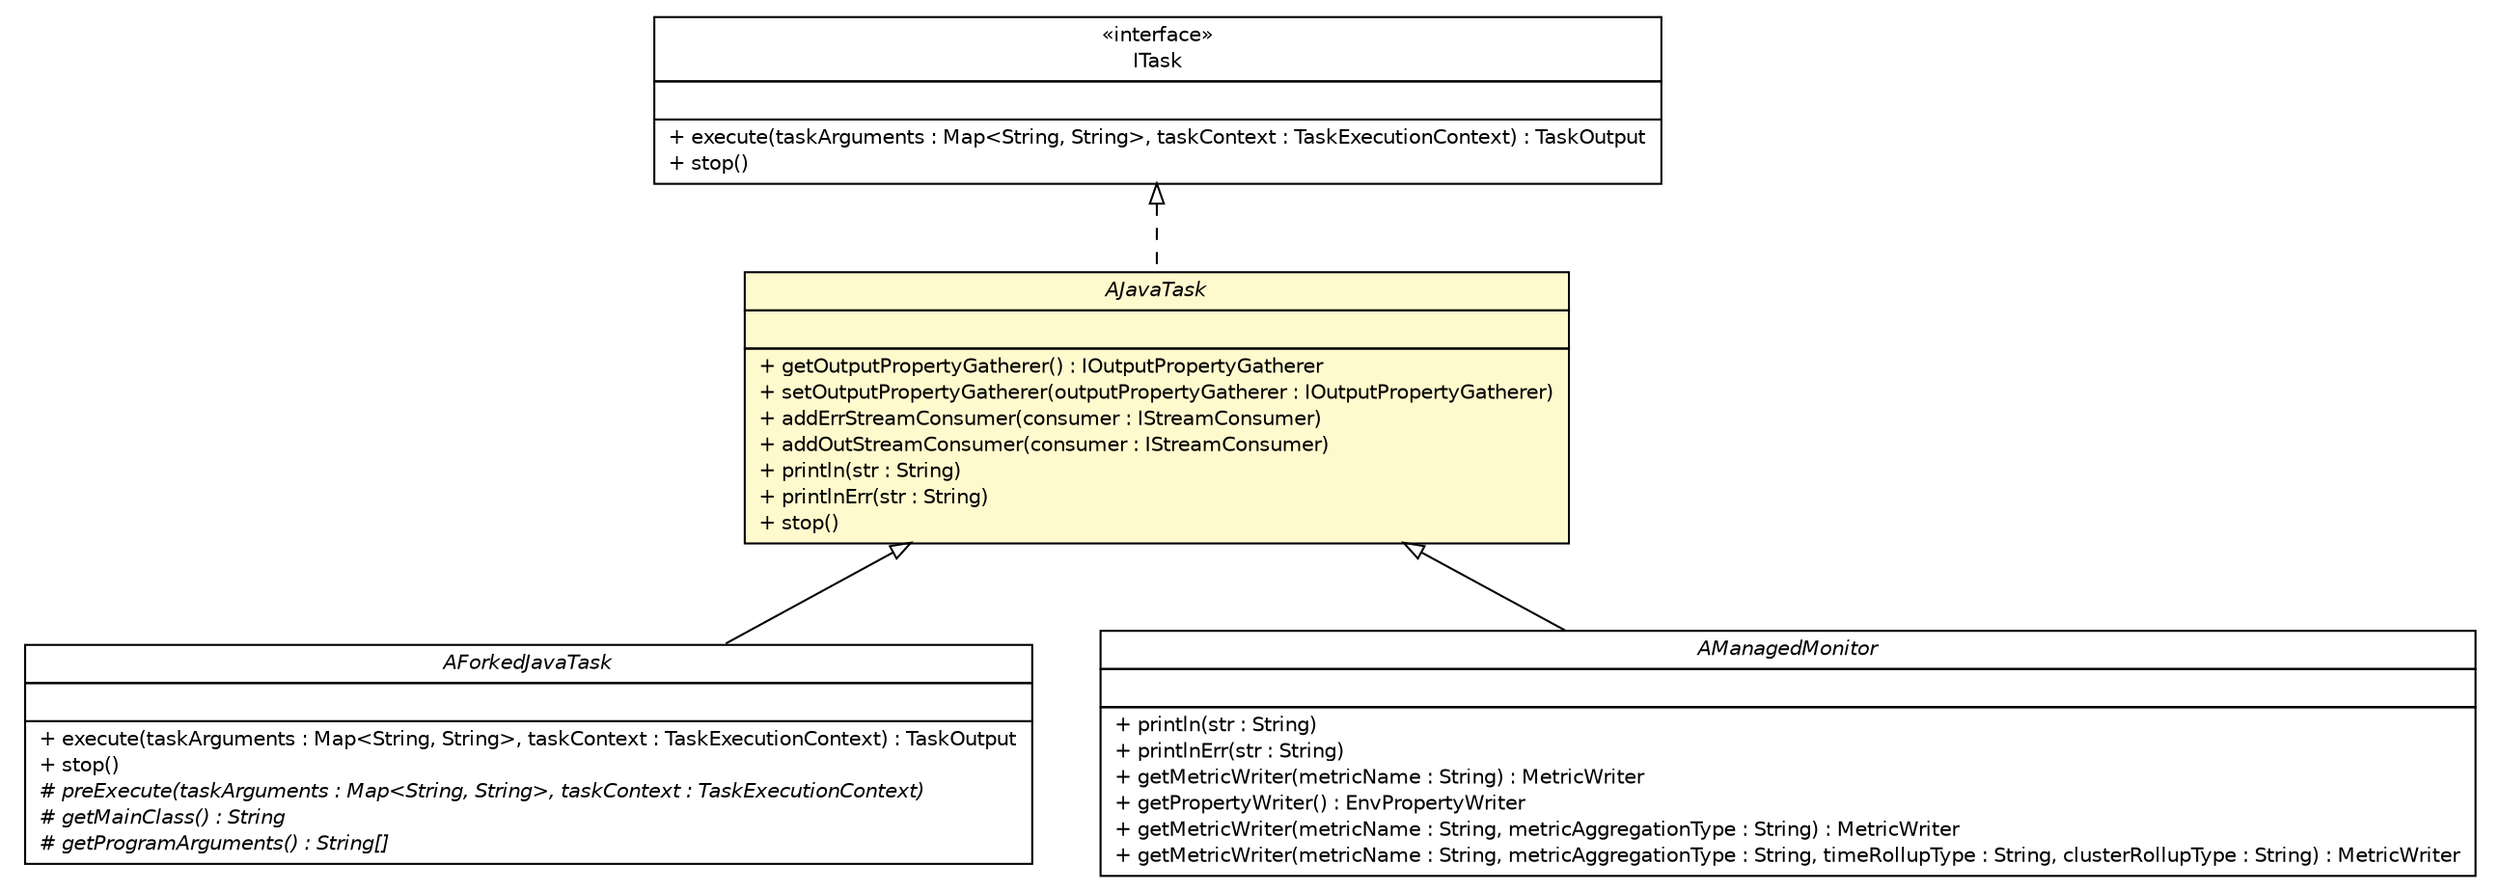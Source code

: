 #!/usr/local/bin/dot
#
# Class diagram 
# Generated by UMLGraph version 5.4 (http://www.umlgraph.org/)
#

digraph G {
	edge [fontname="Helvetica",fontsize=10,labelfontname="Helvetica",labelfontsize=10];
	node [fontname="Helvetica",fontsize=10,shape=plaintext];
	nodesep=0.25;
	ranksep=0.5;
	// com.singularity.ee.agent.systemagent.api.AForkedJavaTask
	c57 [label=<<table title="com.singularity.ee.agent.systemagent.api.AForkedJavaTask" border="0" cellborder="1" cellspacing="0" cellpadding="2" port="p" href="./AForkedJavaTask.html">
		<tr><td><table border="0" cellspacing="0" cellpadding="1">
<tr><td align="center" balign="center"><font face="Helvetica-Oblique"> AForkedJavaTask </font></td></tr>
		</table></td></tr>
		<tr><td><table border="0" cellspacing="0" cellpadding="1">
<tr><td align="left" balign="left">  </td></tr>
		</table></td></tr>
		<tr><td><table border="0" cellspacing="0" cellpadding="1">
<tr><td align="left" balign="left"> + execute(taskArguments : Map&lt;String, String&gt;, taskContext : TaskExecutionContext) : TaskOutput </td></tr>
<tr><td align="left" balign="left"> + stop() </td></tr>
<tr><td align="left" balign="left"><font face="Helvetica-Oblique" point-size="10.0"> # preExecute(taskArguments : Map&lt;String, String&gt;, taskContext : TaskExecutionContext) </font></td></tr>
<tr><td align="left" balign="left"><font face="Helvetica-Oblique" point-size="10.0"> # getMainClass() : String </font></td></tr>
<tr><td align="left" balign="left"><font face="Helvetica-Oblique" point-size="10.0"> # getProgramArguments() : String[] </font></td></tr>
		</table></td></tr>
		</table>>, URL="./AForkedJavaTask.html", fontname="Helvetica", fontcolor="black", fontsize=10.0];
	// com.singularity.ee.agent.systemagent.api.AJavaTask
	c58 [label=<<table title="com.singularity.ee.agent.systemagent.api.AJavaTask" border="0" cellborder="1" cellspacing="0" cellpadding="2" port="p" bgcolor="lemonChiffon" href="./AJavaTask.html">
		<tr><td><table border="0" cellspacing="0" cellpadding="1">
<tr><td align="center" balign="center"><font face="Helvetica-Oblique"> AJavaTask </font></td></tr>
		</table></td></tr>
		<tr><td><table border="0" cellspacing="0" cellpadding="1">
<tr><td align="left" balign="left">  </td></tr>
		</table></td></tr>
		<tr><td><table border="0" cellspacing="0" cellpadding="1">
<tr><td align="left" balign="left"> + getOutputPropertyGatherer() : IOutputPropertyGatherer </td></tr>
<tr><td align="left" balign="left"> + setOutputPropertyGatherer(outputPropertyGatherer : IOutputPropertyGatherer) </td></tr>
<tr><td align="left" balign="left"> + addErrStreamConsumer(consumer : IStreamConsumer) </td></tr>
<tr><td align="left" balign="left"> + addOutStreamConsumer(consumer : IStreamConsumer) </td></tr>
<tr><td align="left" balign="left"> + println(str : String) </td></tr>
<tr><td align="left" balign="left"> + printlnErr(str : String) </td></tr>
<tr><td align="left" balign="left"> + stop() </td></tr>
		</table></td></tr>
		</table>>, URL="./AJavaTask.html", fontname="Helvetica", fontcolor="black", fontsize=10.0];
	// com.singularity.ee.agent.systemagent.api.AManagedMonitor
	c59 [label=<<table title="com.singularity.ee.agent.systemagent.api.AManagedMonitor" border="0" cellborder="1" cellspacing="0" cellpadding="2" port="p" href="./AManagedMonitor.html">
		<tr><td><table border="0" cellspacing="0" cellpadding="1">
<tr><td align="center" balign="center"><font face="Helvetica-Oblique"> AManagedMonitor </font></td></tr>
		</table></td></tr>
		<tr><td><table border="0" cellspacing="0" cellpadding="1">
<tr><td align="left" balign="left">  </td></tr>
		</table></td></tr>
		<tr><td><table border="0" cellspacing="0" cellpadding="1">
<tr><td align="left" balign="left"> + println(str : String) </td></tr>
<tr><td align="left" balign="left"> + printlnErr(str : String) </td></tr>
<tr><td align="left" balign="left"> + getMetricWriter(metricName : String) : MetricWriter </td></tr>
<tr><td align="left" balign="left"> + getPropertyWriter() : EnvPropertyWriter </td></tr>
<tr><td align="left" balign="left"> + getMetricWriter(metricName : String, metricAggregationType : String) : MetricWriter </td></tr>
<tr><td align="left" balign="left"> + getMetricWriter(metricName : String, metricAggregationType : String, timeRollupType : String, clusterRollupType : String) : MetricWriter </td></tr>
		</table></td></tr>
		</table>>, URL="./AManagedMonitor.html", fontname="Helvetica", fontcolor="black", fontsize=10.0];
	// com.singularity.ee.agent.systemagent.api.ITask
	c64 [label=<<table title="com.singularity.ee.agent.systemagent.api.ITask" border="0" cellborder="1" cellspacing="0" cellpadding="2" port="p" href="./ITask.html">
		<tr><td><table border="0" cellspacing="0" cellpadding="1">
<tr><td align="center" balign="center"> &#171;interface&#187; </td></tr>
<tr><td align="center" balign="center"> ITask </td></tr>
		</table></td></tr>
		<tr><td><table border="0" cellspacing="0" cellpadding="1">
<tr><td align="left" balign="left">  </td></tr>
		</table></td></tr>
		<tr><td><table border="0" cellspacing="0" cellpadding="1">
<tr><td align="left" balign="left"> + execute(taskArguments : Map&lt;String, String&gt;, taskContext : TaskExecutionContext) : TaskOutput </td></tr>
<tr><td align="left" balign="left"> + stop() </td></tr>
		</table></td></tr>
		</table>>, URL="./ITask.html", fontname="Helvetica", fontcolor="black", fontsize=10.0];
	//com.singularity.ee.agent.systemagent.api.AForkedJavaTask extends com.singularity.ee.agent.systemagent.api.AJavaTask
	c58:p -> c57:p [dir=back,arrowtail=empty];
	//com.singularity.ee.agent.systemagent.api.AJavaTask implements com.singularity.ee.agent.systemagent.api.ITask
	c64:p -> c58:p [dir=back,arrowtail=empty,style=dashed];
	//com.singularity.ee.agent.systemagent.api.AManagedMonitor extends com.singularity.ee.agent.systemagent.api.AJavaTask
	c58:p -> c59:p [dir=back,arrowtail=empty];
}

